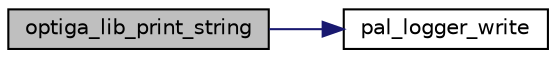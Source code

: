 digraph "optiga_lib_print_string"
{
 // LATEX_PDF_SIZE
  edge [fontname="Helvetica",fontsize="10",labelfontname="Helvetica",labelfontsize="10"];
  node [fontname="Helvetica",fontsize="10",shape=record];
  rankdir="LR";
  Node1 [label="optiga_lib_print_string",height=0.2,width=0.4,color="black", fillcolor="grey75", style="filled", fontcolor="black",tooltip="To log a string."];
  Node1 -> Node2 [color="midnightblue",fontsize="10",style="solid",fontname="Helvetica"];
  Node2 [label="pal_logger_write",height=0.2,width=0.4,color="black", fillcolor="white", style="filled",URL="$d3/d1b/pal__logger_8h.html#afdbc9ab287bbdecd0f4044e66f2277d9",tooltip="Writes to logger port."];
}
